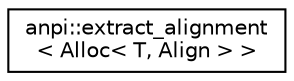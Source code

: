 digraph "Representación gráfica de la clase"
{
  edge [fontname="Helvetica",fontsize="10",labelfontname="Helvetica",labelfontsize="10"];
  node [fontname="Helvetica",fontsize="10",shape=record];
  rankdir="LR";
  Node0 [label="anpi::extract_alignment\l\< Alloc\< T, Align \> \>",height=0.2,width=0.4,color="black", fillcolor="white", style="filled",URL="$d6/dd5/structanpi_1_1extract__alignment_3_01Alloc_3_01T_00_01Align_01_4_01_4.html"];
}
